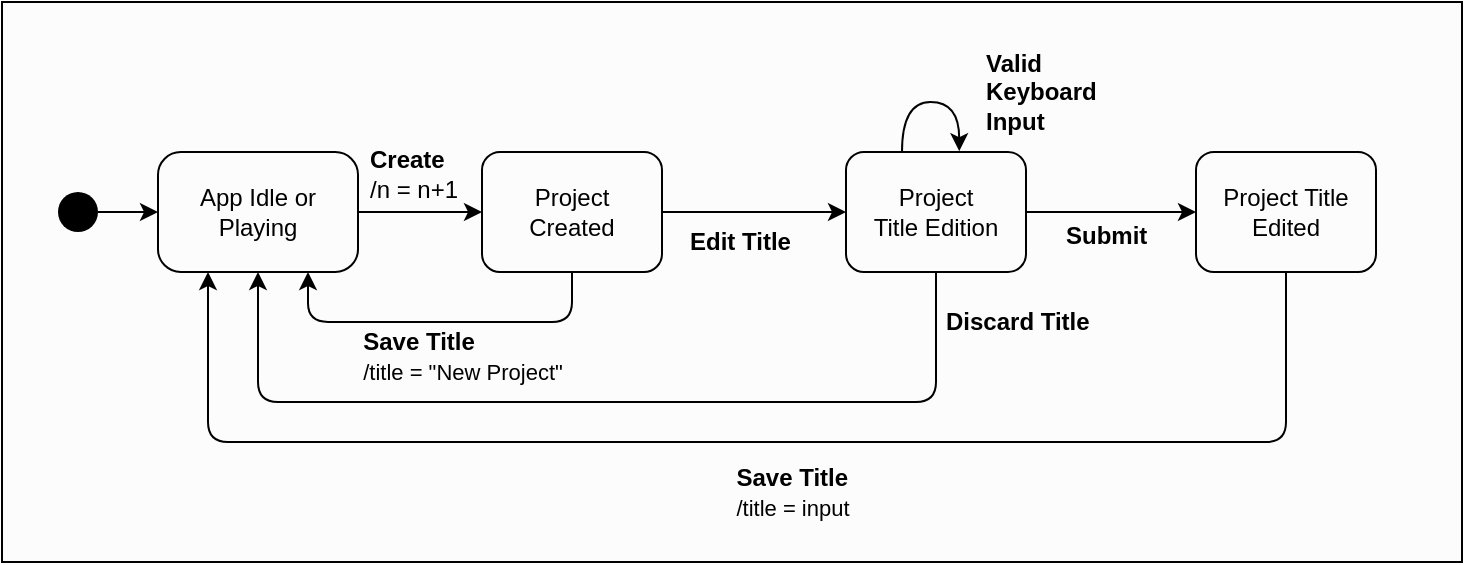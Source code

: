 <mxfile>
    <diagram id="jvSaRyRy9VlixMWbLIwb" name="Page-1">
        <mxGraphModel dx="817" dy="590" grid="1" gridSize="10" guides="1" tooltips="1" connect="1" arrows="1" fold="1" page="1" pageScale="1" pageWidth="850" pageHeight="1100" math="0" shadow="0">
            <root>
                <mxCell id="0"/>
                <mxCell id="1" parent="0"/>
                <mxCell id="103" value="" style="rounded=0;whiteSpace=wrap;html=1;fillColor=#FCFCFC;" parent="1" vertex="1">
                    <mxGeometry x="50" y="300" width="730" height="280" as="geometry"/>
                </mxCell>
                <mxCell id="45" style="edgeStyle=none;html=1;fontColor=#000000;labelBorderColor=none;strokeColor=#000000;" parent="1" source="55" target="81" edge="1">
                    <mxGeometry relative="1" as="geometry">
                        <mxPoint x="315" y="410" as="sourcePoint"/>
                        <mxPoint x="380" y="410" as="targetPoint"/>
                    </mxGeometry>
                </mxCell>
                <mxCell id="55" value="App Idle or Playing" style="rounded=1;whiteSpace=wrap;html=1;arcSize=19;fillColor=none;fontColor=#000000;strokeColor=#000000;" parent="1" vertex="1">
                    <mxGeometry x="128" y="375" width="100" height="60" as="geometry"/>
                </mxCell>
                <mxCell id="58" style="edgeStyle=none;html=1;exitX=1;exitY=0.5;exitDx=0;exitDy=0;entryX=0;entryY=0.5;entryDx=0;entryDy=0;fontColor=#000000;labelBorderColor=none;strokeColor=#000000;" parent="1" source="57" target="55" edge="1">
                    <mxGeometry relative="1" as="geometry"/>
                </mxCell>
                <mxCell id="57" value="" style="ellipse;fillColor=#000000;strokeColor=none;fontColor=#000000;" parent="1" vertex="1">
                    <mxGeometry x="78" y="395" width="20" height="20" as="geometry"/>
                </mxCell>
                <mxCell id="64" value="&lt;b&gt;Create&lt;/b&gt;&lt;br&gt;&lt;div&gt;&lt;span&gt;/n = n+1&amp;nbsp;&lt;/span&gt;&lt;/div&gt;" style="text;html=1;align=left;verticalAlign=middle;resizable=0;points=[];autosize=1;strokeColor=none;fillColor=none;fontColor=#000000;" parent="1" vertex="1">
                    <mxGeometry x="232" y="371" width="60" height="30" as="geometry"/>
                </mxCell>
                <mxCell id="67" value="&lt;div style=&quot;text-align: left&quot;&gt;&lt;br&gt;&lt;/div&gt;" style="text;html=1;align=center;verticalAlign=middle;resizable=0;points=[];autosize=1;strokeColor=none;fillColor=none;fontColor=#000000;" parent="1" vertex="1">
                    <mxGeometry x="435" y="540" width="20" height="20" as="geometry"/>
                </mxCell>
                <mxCell id="79" value="&lt;div style=&quot;text-align: left&quot;&gt;&lt;b&gt;Save Title&lt;br&gt;&lt;/b&gt;&lt;span style=&quot;font-size: 11px&quot;&gt;/title = &quot;New Project&quot;&lt;/span&gt;&lt;b&gt;&lt;br&gt;&lt;/b&gt;&lt;/div&gt;" style="text;html=1;align=center;verticalAlign=middle;resizable=0;points=[];autosize=1;strokeColor=none;fillColor=none;fontColor=#000000;" parent="1" vertex="1">
                    <mxGeometry x="220" y="462" width="120" height="30" as="geometry"/>
                </mxCell>
                <mxCell id="107" style="edgeStyle=none;html=1;strokeColor=#000000;" parent="1" source="81" target="106" edge="1">
                    <mxGeometry relative="1" as="geometry"/>
                </mxCell>
                <mxCell id="114" style="edgeStyle=none;html=1;entryX=0.75;entryY=1;entryDx=0;entryDy=0;strokeColor=#000000;" parent="1" source="81" target="55" edge="1">
                    <mxGeometry relative="1" as="geometry">
                        <Array as="points">
                            <mxPoint x="335" y="460"/>
                            <mxPoint x="203" y="460"/>
                        </Array>
                    </mxGeometry>
                </mxCell>
                <mxCell id="81" value="Project&lt;br&gt;Created" style="rounded=1;whiteSpace=wrap;html=1;fillColor=none;fontColor=#000000;strokeColor=#000000;" parent="1" vertex="1">
                    <mxGeometry x="290" y="375" width="90" height="60" as="geometry"/>
                </mxCell>
                <mxCell id="110" style="edgeStyle=none;html=1;strokeColor=#000000;" parent="1" source="106" target="109" edge="1">
                    <mxGeometry relative="1" as="geometry"/>
                </mxCell>
                <mxCell id="106" value="Project&lt;br&gt;Title Edition" style="rounded=1;whiteSpace=wrap;html=1;fillColor=none;fontColor=#000000;strokeColor=#000000;" parent="1" vertex="1">
                    <mxGeometry x="472" y="375" width="90" height="60" as="geometry"/>
                </mxCell>
                <mxCell id="113" style="edgeStyle=none;html=1;strokeColor=#000000;exitX=0.5;exitY=1;exitDx=0;exitDy=0;entryX=0.25;entryY=1;entryDx=0;entryDy=0;" parent="1" source="109" target="55" edge="1">
                    <mxGeometry relative="1" as="geometry">
                        <Array as="points">
                            <mxPoint x="692" y="520"/>
                            <mxPoint x="153" y="520"/>
                        </Array>
                    </mxGeometry>
                </mxCell>
                <mxCell id="127" style="edgeStyle=none;html=1;entryX=0.5;entryY=1;entryDx=0;entryDy=0;exitX=0.5;exitY=1;exitDx=0;exitDy=0;strokeColor=#000000;" parent="1" source="106" target="55" edge="1">
                    <mxGeometry relative="1" as="geometry">
                        <Array as="points">
                            <mxPoint x="517" y="500"/>
                            <mxPoint x="178" y="500"/>
                        </Array>
                    </mxGeometry>
                </mxCell>
                <mxCell id="109" value="Project Title Edited" style="rounded=1;whiteSpace=wrap;html=1;fillColor=none;fontColor=#000000;strokeColor=#000000;" parent="1" vertex="1">
                    <mxGeometry x="647" y="375" width="90" height="60" as="geometry"/>
                </mxCell>
                <mxCell id="119" value="&lt;b&gt;Submit&lt;/b&gt;" style="text;html=1;align=left;verticalAlign=middle;resizable=0;points=[];autosize=1;strokeColor=none;fillColor=none;fontColor=#000000;" parent="1" vertex="1">
                    <mxGeometry x="580" y="407.0" width="60" height="20" as="geometry"/>
                </mxCell>
                <mxCell id="122" style="edgeStyle=orthogonalEdgeStyle;html=1;strokeColor=#000000;entryX=0.629;entryY=-0.007;entryDx=0;entryDy=0;entryPerimeter=0;curved=1;" parent="1" target="106" edge="1">
                    <mxGeometry relative="1" as="geometry">
                        <Array as="points">
                            <mxPoint x="500" y="350"/>
                            <mxPoint x="529" y="350"/>
                        </Array>
                        <mxPoint x="500" y="375" as="sourcePoint"/>
                    </mxGeometry>
                </mxCell>
                <mxCell id="123" value="&lt;b&gt;Valid &lt;br&gt;Keyboard &lt;br&gt;Input&lt;/b&gt;&lt;br&gt;&lt;div&gt;&lt;br&gt;&lt;/div&gt;" style="text;html=1;align=left;verticalAlign=middle;resizable=0;points=[];autosize=1;strokeColor=none;fillColor=none;fontColor=#000000;" parent="1" vertex="1">
                    <mxGeometry x="540" y="322.0" width="70" height="60" as="geometry"/>
                </mxCell>
                <mxCell id="128" value="&lt;b&gt;Edit Title&lt;br&gt;&lt;/b&gt;" style="text;html=1;align=left;verticalAlign=middle;resizable=0;points=[];autosize=1;strokeColor=none;fillColor=none;fontColor=#000000;" parent="1" vertex="1">
                    <mxGeometry x="392" y="410.0" width="70" height="20" as="geometry"/>
                </mxCell>
                <mxCell id="130" value="&lt;b&gt;Discard Title&lt;/b&gt;" style="text;html=1;align=left;verticalAlign=middle;resizable=0;points=[];autosize=1;strokeColor=none;fillColor=none;fontColor=#000000;" parent="1" vertex="1">
                    <mxGeometry x="520" y="450.0" width="90" height="20" as="geometry"/>
                </mxCell>
                <mxCell id="136" value="&lt;div style=&quot;text-align: left&quot;&gt;&lt;b&gt;Save Title&lt;br&gt;&lt;/b&gt;&lt;span style=&quot;font-size: 11px&quot;&gt;/title = input&lt;/span&gt;&lt;b&gt;&lt;br&gt;&lt;/b&gt;&lt;/div&gt;" style="text;html=1;align=center;verticalAlign=middle;resizable=0;points=[];autosize=1;strokeColor=none;fillColor=none;fontColor=#000000;" parent="1" vertex="1">
                    <mxGeometry x="410" y="530" width="70" height="30" as="geometry"/>
                </mxCell>
            </root>
        </mxGraphModel>
    </diagram>
</mxfile>